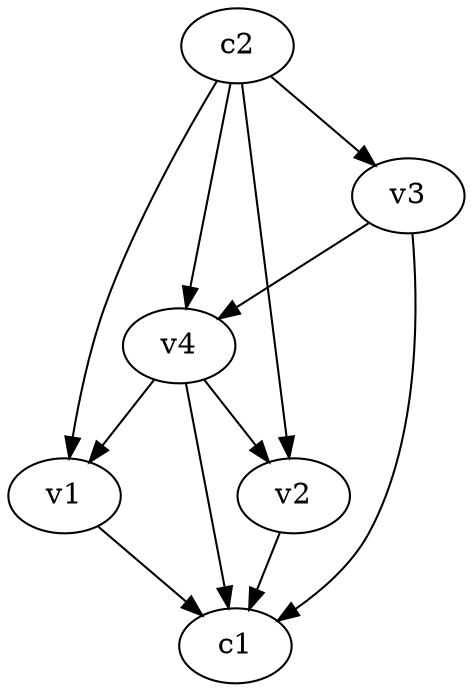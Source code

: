 strict digraph  {
c1;
c2;
v1;
v2;
v3;
v4;
c2 -> v4  [weight=1];
c2 -> v1  [weight=1];
c2 -> v2  [weight=1];
c2 -> v3  [weight=1];
v1 -> c1  [weight=1];
v2 -> c1  [weight=1];
v3 -> c1  [weight=1];
v3 -> v4  [weight=1];
v4 -> c1  [weight=1];
v4 -> v1  [weight=1];
v4 -> v2  [weight=1];
}
